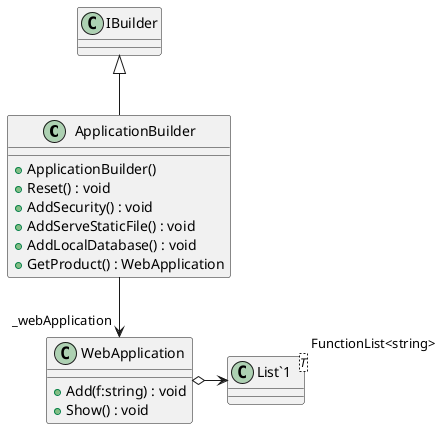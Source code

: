 @startuml
class ApplicationBuilder {
    + ApplicationBuilder()
    + Reset() : void
    + AddSecurity() : void
    + AddServeStaticFile() : void
    + AddLocalDatabase() : void
    + GetProduct() : WebApplication
}
class WebApplication {
    + Add(f:string) : void
    + Show() : void
}
class "List`1"<T> {
}
IBuilder <|-- ApplicationBuilder
ApplicationBuilder --> "_webApplication" WebApplication
WebApplication o-> "FunctionList<string>" "List`1"
@enduml
